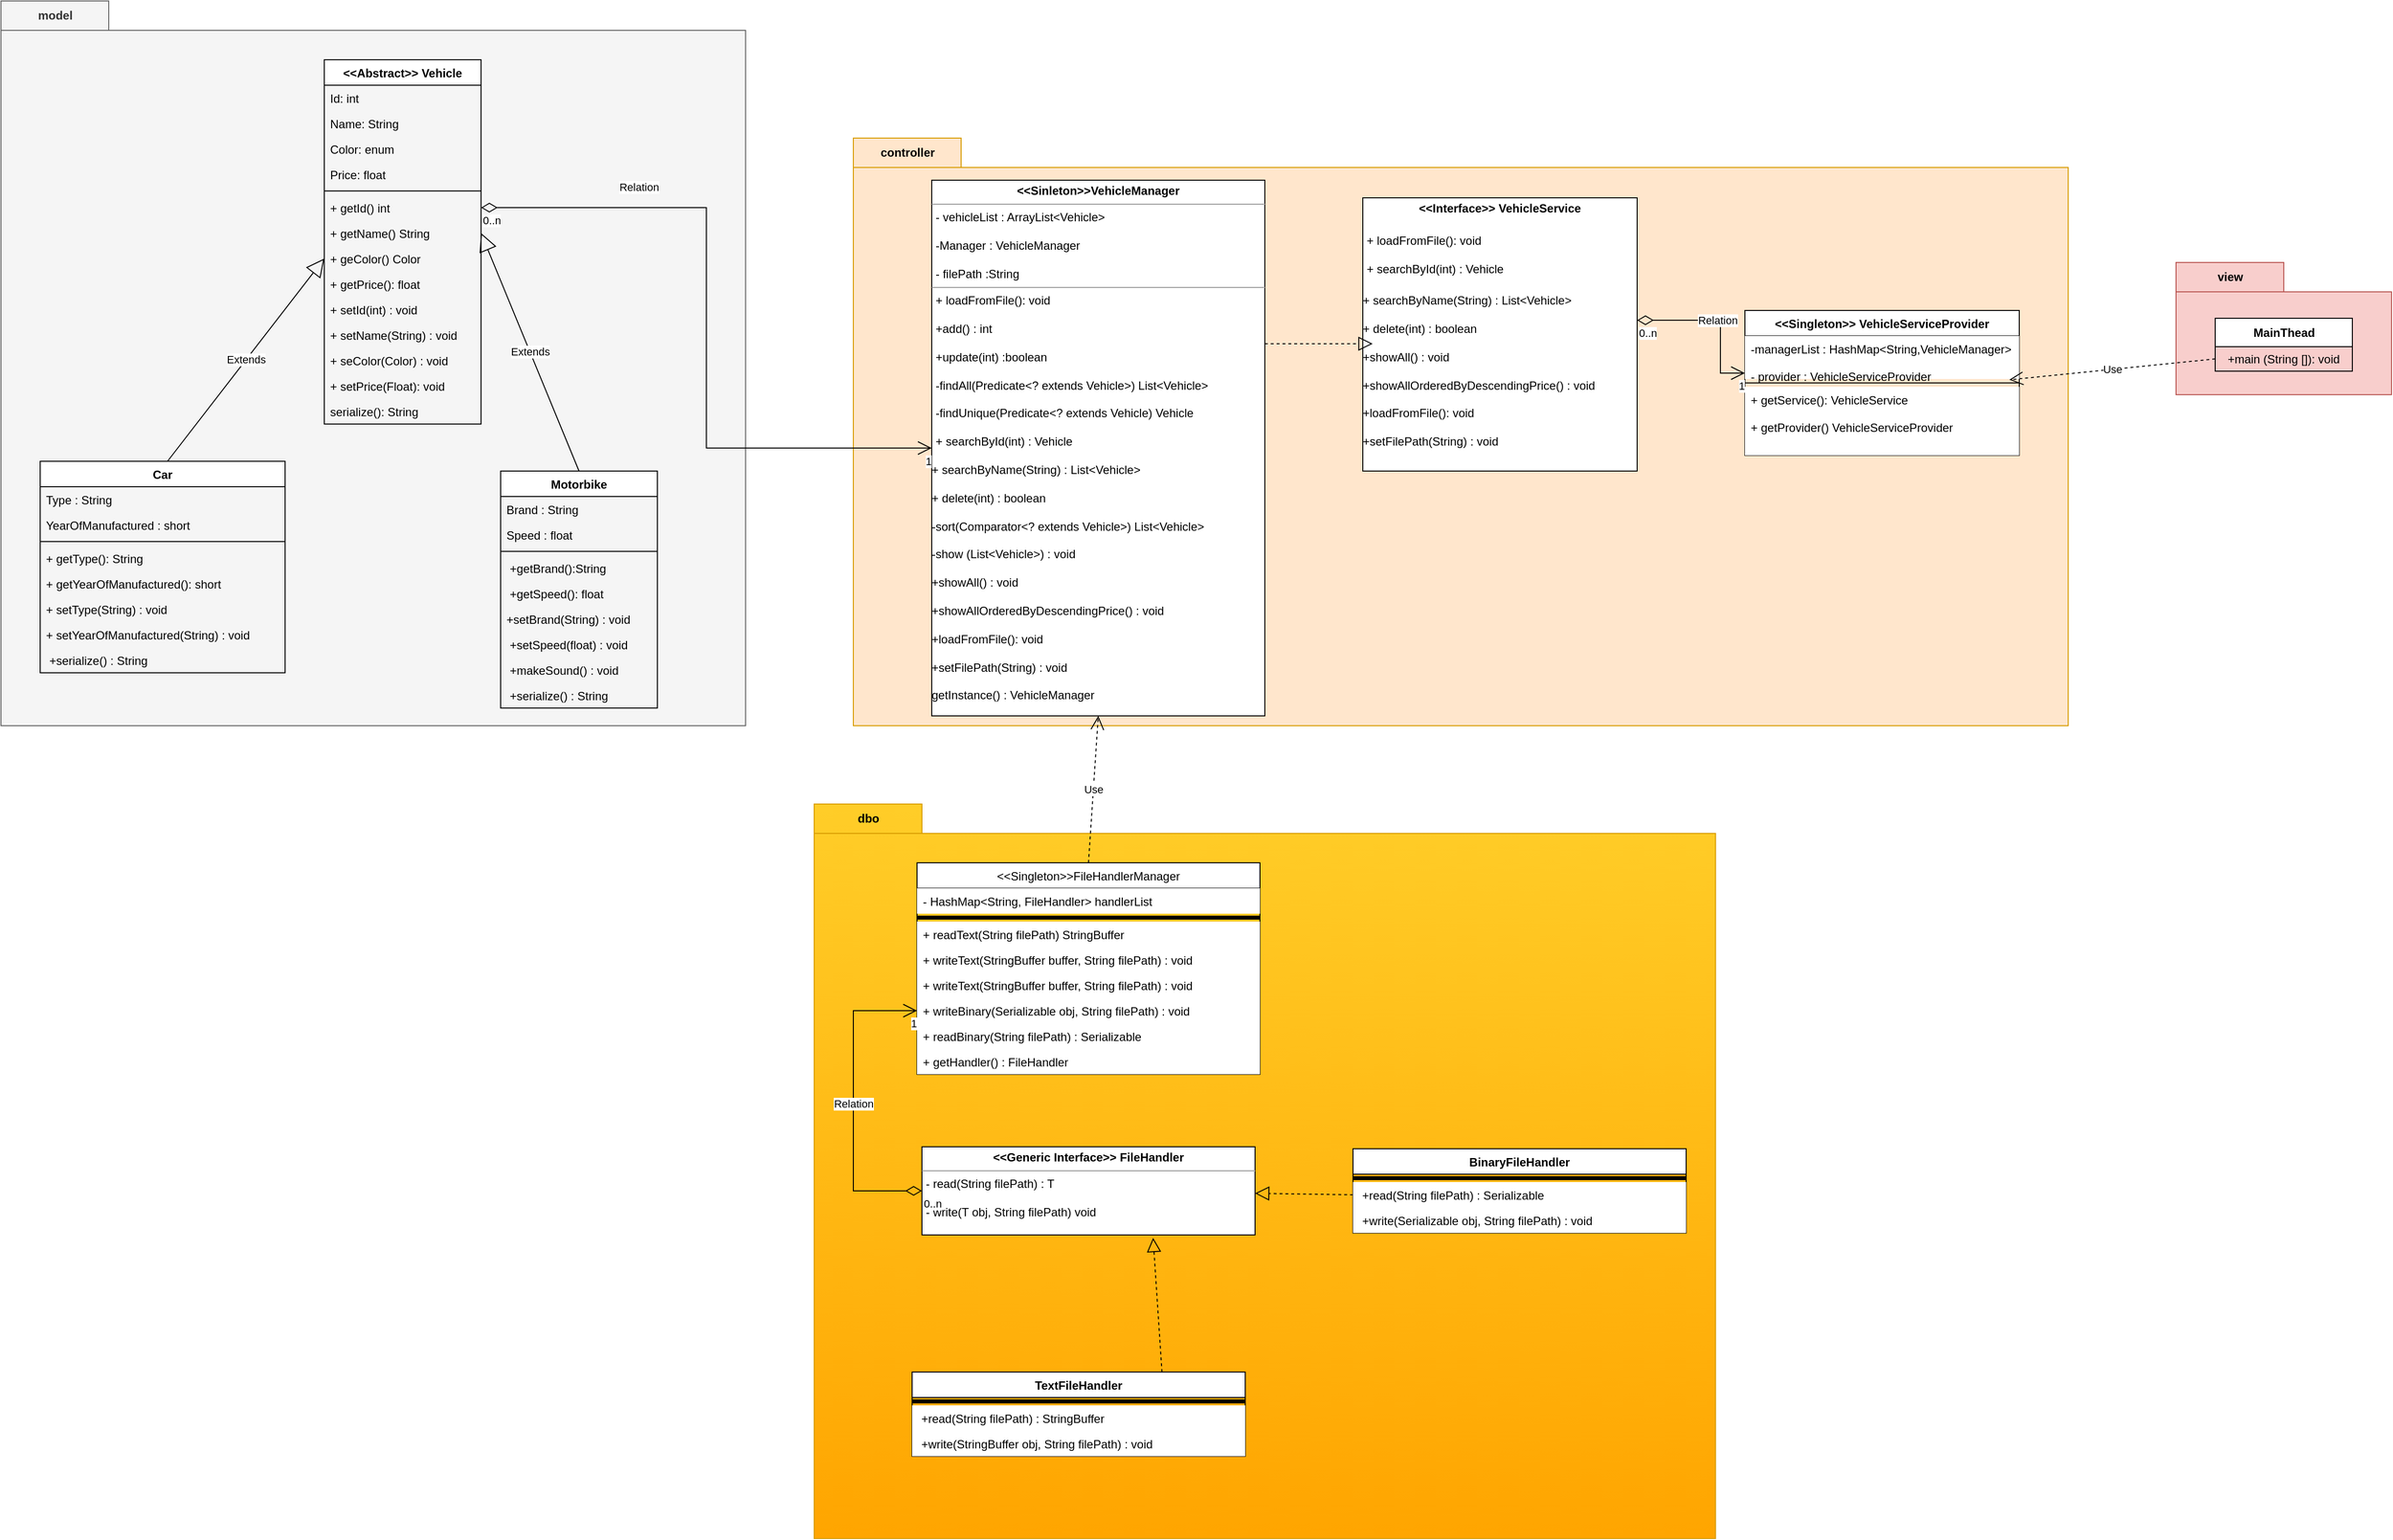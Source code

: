 <mxfile version="16.2.2" type="device"><diagram id="Dkbm5csKMJm74OvLB190" name="Page-1"><mxGraphModel dx="660" dy="401" grid="1" gridSize="10" guides="1" tooltips="1" connect="1" arrows="1" fold="1" page="1" pageScale="1" pageWidth="850" pageHeight="1100" math="0" shadow="0"><root><mxCell id="0"/><mxCell id="1" parent="0"/><mxCell id="HWUxgTBc_jTpke33H_XE-104" value="dbo" style="shape=folder;fontStyle=1;tabWidth=110;tabHeight=30;tabPosition=left;html=1;boundedLbl=1;labelInHeader=1;container=1;collapsible=0;recursiveResize=0;fillColor=#ffcd28;strokeColor=#d79b00;gradientColor=#ffa500;" vertex="1" parent="1"><mxGeometry x="860" y="1110" width="920" height="750" as="geometry"/></mxCell><mxCell id="HWUxgTBc_jTpke33H_XE-106" value="TextFileHandler" style="swimlane;fontStyle=1;align=center;verticalAlign=top;childLayout=stackLayout;horizontal=1;startSize=26;horizontalStack=0;resizeParent=1;resizeParentMax=0;resizeLast=0;collapsible=1;marginBottom=0;" vertex="1" parent="HWUxgTBc_jTpke33H_XE-104"><mxGeometry x="100" y="580" width="340" height="86" as="geometry"/></mxCell><mxCell id="HWUxgTBc_jTpke33H_XE-107" value="" style="line;strokeWidth=4;fillColor=none;align=left;verticalAlign=middle;spacingTop=-1;spacingLeft=3;spacingRight=3;rotatable=0;labelPosition=right;points=[];portConstraint=eastwest;" vertex="1" parent="HWUxgTBc_jTpke33H_XE-106"><mxGeometry y="26" width="340" height="8" as="geometry"/></mxCell><mxCell id="HWUxgTBc_jTpke33H_XE-108" value=" +read(String filePath) : StringBuffer" style="text;strokeColor=none;fillColor=default;align=left;verticalAlign=top;spacingLeft=4;spacingRight=4;overflow=hidden;rotatable=0;points=[[0,0.5],[1,0.5]];portConstraint=eastwest;" vertex="1" parent="HWUxgTBc_jTpke33H_XE-106"><mxGeometry y="34" width="340" height="26" as="geometry"/></mxCell><mxCell id="HWUxgTBc_jTpke33H_XE-109" value=" +write(StringBuffer obj, String filePath) : void" style="text;strokeColor=none;fillColor=default;align=left;verticalAlign=top;spacingLeft=4;spacingRight=4;overflow=hidden;rotatable=0;points=[[0,0.5],[1,0.5]];portConstraint=eastwest;" vertex="1" parent="HWUxgTBc_jTpke33H_XE-106"><mxGeometry y="60" width="340" height="26" as="geometry"/></mxCell><mxCell id="HWUxgTBc_jTpke33H_XE-92" value="&lt;p style=&quot;margin: 0px ; margin-top: 4px ; text-align: center&quot;&gt;&lt;b&gt;&amp;lt;&amp;lt;Generic Interface&amp;gt;&amp;gt; FileHandler&lt;/b&gt;&lt;/p&gt;&lt;hr size=&quot;1&quot;&gt;&lt;p style=&quot;margin: 0px ; margin-left: 4px&quot;&gt;- read(String filePath) : T&lt;/p&gt;&lt;p style=&quot;margin: 0px ; margin-left: 4px&quot;&gt;&amp;nbsp;&lt;/p&gt;&lt;p style=&quot;margin: 0px ; margin-left: 4px&quot;&gt;- write(T obj, String filePath) void&lt;/p&gt;&lt;p style=&quot;margin: 0px ; margin-left: 4px&quot;&gt;&lt;br&gt;&lt;/p&gt;&lt;p style=&quot;margin: 0px ; margin-left: 4px&quot;&gt;&lt;br&gt;&lt;/p&gt;" style="verticalAlign=top;align=left;overflow=fill;fontSize=12;fontFamily=Helvetica;html=1;" vertex="1" parent="HWUxgTBc_jTpke33H_XE-104"><mxGeometry x="110" y="350" width="340" height="90" as="geometry"/></mxCell><mxCell id="HWUxgTBc_jTpke33H_XE-113" value="" style="endArrow=block;dashed=1;endFill=0;endSize=12;html=1;rounded=0;entryX=0.694;entryY=1.033;entryDx=0;entryDy=0;entryPerimeter=0;exitX=0.75;exitY=0;exitDx=0;exitDy=0;" edge="1" parent="HWUxgTBc_jTpke33H_XE-104" source="HWUxgTBc_jTpke33H_XE-106" target="HWUxgTBc_jTpke33H_XE-92"><mxGeometry width="160" relative="1" as="geometry"><mxPoint x="335" y="440" as="sourcePoint"/><mxPoint x="335" y="320" as="targetPoint"/></mxGeometry></mxCell><mxCell id="HWUxgTBc_jTpke33H_XE-93" value="BinaryFileHandler" style="swimlane;fontStyle=1;align=center;verticalAlign=top;childLayout=stackLayout;horizontal=1;startSize=26;horizontalStack=0;resizeParent=1;resizeParentMax=0;resizeLast=0;collapsible=1;marginBottom=0;" vertex="1" parent="HWUxgTBc_jTpke33H_XE-104"><mxGeometry x="550" y="352" width="340" height="86" as="geometry"/></mxCell><mxCell id="HWUxgTBc_jTpke33H_XE-96" value="" style="line;strokeWidth=4;fillColor=none;align=left;verticalAlign=middle;spacingTop=-1;spacingLeft=3;spacingRight=3;rotatable=0;labelPosition=right;points=[];portConstraint=eastwest;" vertex="1" parent="HWUxgTBc_jTpke33H_XE-93"><mxGeometry y="26" width="340" height="8" as="geometry"/></mxCell><mxCell id="HWUxgTBc_jTpke33H_XE-102" value=" +read(String filePath) : Serializable" style="text;strokeColor=none;fillColor=default;align=left;verticalAlign=top;spacingLeft=4;spacingRight=4;overflow=hidden;rotatable=0;points=[[0,0.5],[1,0.5]];portConstraint=eastwest;" vertex="1" parent="HWUxgTBc_jTpke33H_XE-93"><mxGeometry y="34" width="340" height="26" as="geometry"/></mxCell><mxCell id="HWUxgTBc_jTpke33H_XE-97" value=" +write(Serializable obj, String filePath) : void" style="text;strokeColor=none;fillColor=default;align=left;verticalAlign=top;spacingLeft=4;spacingRight=4;overflow=hidden;rotatable=0;points=[[0,0.5],[1,0.5]];portConstraint=eastwest;" vertex="1" parent="HWUxgTBc_jTpke33H_XE-93"><mxGeometry y="60" width="340" height="26" as="geometry"/></mxCell><mxCell id="HWUxgTBc_jTpke33H_XE-110" value="" style="endArrow=block;dashed=1;endFill=0;endSize=12;html=1;rounded=0;exitX=0;exitY=0.5;exitDx=0;exitDy=0;" edge="1" parent="HWUxgTBc_jTpke33H_XE-104" source="HWUxgTBc_jTpke33H_XE-102" target="HWUxgTBc_jTpke33H_XE-92"><mxGeometry width="160" relative="1" as="geometry"><mxPoint x="370" y="230" as="sourcePoint"/><mxPoint x="530" y="230" as="targetPoint"/></mxGeometry></mxCell><mxCell id="HWUxgTBc_jTpke33H_XE-83" value="&lt;&lt;Singleton&gt;&gt;FileHandlerManager" style="swimlane;fontStyle=0;childLayout=stackLayout;horizontal=1;startSize=26;horizontalStack=0;resizeParent=1;resizeParentMax=0;resizeLast=0;collapsible=1;marginBottom=0;" vertex="1" parent="HWUxgTBc_jTpke33H_XE-104"><mxGeometry x="105" y="60" width="350" height="216" as="geometry"/></mxCell><mxCell id="HWUxgTBc_jTpke33H_XE-84" value="- HashMap&lt;String, FileHandler&gt; handlerList&#10;" style="text;align=left;verticalAlign=top;spacingLeft=4;spacingRight=4;overflow=hidden;rotatable=0;points=[[0,0.5],[1,0.5]];portConstraint=eastwest;fillColor=default;" vertex="1" parent="HWUxgTBc_jTpke33H_XE-83"><mxGeometry y="26" width="350" height="26" as="geometry"/></mxCell><mxCell id="HWUxgTBc_jTpke33H_XE-87" value="" style="line;strokeWidth=4;fillColor=#EA6B66;align=left;verticalAlign=middle;spacingTop=-1;spacingLeft=3;spacingRight=3;rotatable=0;labelPosition=right;points=[];portConstraint=eastwest;" vertex="1" parent="HWUxgTBc_jTpke33H_XE-83"><mxGeometry y="52" width="350" height="8" as="geometry"/></mxCell><mxCell id="HWUxgTBc_jTpke33H_XE-85" value="+ readText(String filePath) StringBuffer" style="text;strokeColor=none;fillColor=default;align=left;verticalAlign=top;spacingLeft=4;spacingRight=4;overflow=hidden;rotatable=0;points=[[0,0.5],[1,0.5]];portConstraint=eastwest;" vertex="1" parent="HWUxgTBc_jTpke33H_XE-83"><mxGeometry y="60" width="350" height="26" as="geometry"/></mxCell><mxCell id="HWUxgTBc_jTpke33H_XE-86" value="+ writeText(StringBuffer buffer, String filePath) : void " style="text;align=left;verticalAlign=top;spacingLeft=4;spacingRight=4;overflow=hidden;rotatable=0;points=[[0,0.5],[1,0.5]];portConstraint=eastwest;fillColor=default;" vertex="1" parent="HWUxgTBc_jTpke33H_XE-83"><mxGeometry y="86" width="350" height="26" as="geometry"/></mxCell><mxCell id="HWUxgTBc_jTpke33H_XE-88" value="+ writeText(StringBuffer buffer, String filePath) : void " style="text;strokeColor=none;fillColor=default;align=left;verticalAlign=top;spacingLeft=4;spacingRight=4;overflow=hidden;rotatable=0;points=[[0,0.5],[1,0.5]];portConstraint=eastwest;" vertex="1" parent="HWUxgTBc_jTpke33H_XE-83"><mxGeometry y="112" width="350" height="26" as="geometry"/></mxCell><mxCell id="HWUxgTBc_jTpke33H_XE-89" value="+ writeBinary(Serializable obj, String filePath) : void " style="text;strokeColor=none;fillColor=default;align=left;verticalAlign=top;spacingLeft=4;spacingRight=4;overflow=hidden;rotatable=0;points=[[0,0.5],[1,0.5]];portConstraint=eastwest;" vertex="1" parent="HWUxgTBc_jTpke33H_XE-83"><mxGeometry y="138" width="350" height="26" as="geometry"/></mxCell><mxCell id="HWUxgTBc_jTpke33H_XE-90" value="+ readBinary(String filePath) : Serializable " style="text;strokeColor=none;fillColor=default;align=left;verticalAlign=top;spacingLeft=4;spacingRight=4;overflow=hidden;rotatable=0;points=[[0,0.5],[1,0.5]];portConstraint=eastwest;" vertex="1" parent="HWUxgTBc_jTpke33H_XE-83"><mxGeometry y="164" width="350" height="26" as="geometry"/></mxCell><mxCell id="HWUxgTBc_jTpke33H_XE-117" value="+ getHandler() : FileHandler " style="text;strokeColor=none;fillColor=default;align=left;verticalAlign=top;spacingLeft=4;spacingRight=4;overflow=hidden;rotatable=0;points=[[0,0.5],[1,0.5]];portConstraint=eastwest;" vertex="1" parent="HWUxgTBc_jTpke33H_XE-83"><mxGeometry y="190" width="350" height="26" as="geometry"/></mxCell><mxCell id="HWUxgTBc_jTpke33H_XE-122" value="Relation" style="endArrow=open;html=1;endSize=12;startArrow=diamondThin;startSize=14;startFill=0;edgeStyle=orthogonalEdgeStyle;rounded=0;exitX=0;exitY=0.5;exitDx=0;exitDy=0;entryX=0;entryY=0.5;entryDx=0;entryDy=0;" edge="1" parent="HWUxgTBc_jTpke33H_XE-104" source="HWUxgTBc_jTpke33H_XE-92" target="HWUxgTBc_jTpke33H_XE-89"><mxGeometry relative="1" as="geometry"><mxPoint x="200" y="280" as="sourcePoint"/><mxPoint x="360" y="280" as="targetPoint"/><Array as="points"><mxPoint x="40" y="395"/><mxPoint x="40" y="211"/></Array></mxGeometry></mxCell><mxCell id="HWUxgTBc_jTpke33H_XE-123" value="0..n" style="edgeLabel;resizable=0;html=1;align=left;verticalAlign=top;strokeWidth=4;fillColor=#EA6B66;" connectable="0" vertex="1" parent="HWUxgTBc_jTpke33H_XE-122"><mxGeometry x="-1" relative="1" as="geometry"/></mxCell><mxCell id="HWUxgTBc_jTpke33H_XE-124" value="1" style="edgeLabel;resizable=0;html=1;align=right;verticalAlign=top;strokeWidth=4;fillColor=#EA6B66;" connectable="0" vertex="1" parent="HWUxgTBc_jTpke33H_XE-122"><mxGeometry x="1" relative="1" as="geometry"/></mxCell><mxCell id="HWUxgTBc_jTpke33H_XE-61" value="controller" style="shape=folder;fontStyle=1;tabWidth=110;tabHeight=30;tabPosition=left;html=1;boundedLbl=1;labelInHeader=1;container=1;collapsible=0;recursiveResize=0;fillColor=#ffe6cc;strokeColor=#d79b00;" vertex="1" parent="1"><mxGeometry x="900" y="430" width="1240" height="600" as="geometry"/></mxCell><mxCell id="HWUxgTBc_jTpke33H_XE-41" value="model" style="shape=folder;fontStyle=1;tabWidth=110;tabHeight=30;tabPosition=left;html=1;boundedLbl=1;labelInHeader=1;container=1;collapsible=0;recursiveResize=0;fillColor=#f5f5f5;fontColor=#333333;strokeColor=#666666;" vertex="1" parent="1"><mxGeometry x="30" y="290" width="760" height="740" as="geometry"/></mxCell><mxCell id="HWUxgTBc_jTpke33H_XE-6" value="&lt;&lt;Abstract&gt;&gt; Vehicle" style="swimlane;fontStyle=1;align=center;verticalAlign=top;childLayout=stackLayout;horizontal=1;startSize=26;horizontalStack=0;resizeParent=1;resizeParentMax=0;resizeLast=0;collapsible=1;marginBottom=0;" vertex="1" parent="1"><mxGeometry x="360" y="350" width="160" height="372" as="geometry"/></mxCell><mxCell id="HWUxgTBc_jTpke33H_XE-10" value="Id: int" style="text;strokeColor=none;fillColor=none;align=left;verticalAlign=top;spacingLeft=4;spacingRight=4;overflow=hidden;rotatable=0;points=[[0,0.5],[1,0.5]];portConstraint=eastwest;" vertex="1" parent="HWUxgTBc_jTpke33H_XE-6"><mxGeometry y="26" width="160" height="26" as="geometry"/></mxCell><mxCell id="HWUxgTBc_jTpke33H_XE-11" value="Name: String" style="text;strokeColor=none;fillColor=none;align=left;verticalAlign=top;spacingLeft=4;spacingRight=4;overflow=hidden;rotatable=0;points=[[0,0.5],[1,0.5]];portConstraint=eastwest;" vertex="1" parent="HWUxgTBc_jTpke33H_XE-6"><mxGeometry y="52" width="160" height="26" as="geometry"/></mxCell><mxCell id="HWUxgTBc_jTpke33H_XE-12" value="Color: enum&#10;" style="text;strokeColor=none;fillColor=none;align=left;verticalAlign=top;spacingLeft=4;spacingRight=4;overflow=hidden;rotatable=0;points=[[0,0.5],[1,0.5]];portConstraint=eastwest;" vertex="1" parent="HWUxgTBc_jTpke33H_XE-6"><mxGeometry y="78" width="160" height="26" as="geometry"/></mxCell><mxCell id="HWUxgTBc_jTpke33H_XE-13" value="Price: float&#10;" style="text;strokeColor=none;fillColor=none;align=left;verticalAlign=top;spacingLeft=4;spacingRight=4;overflow=hidden;rotatable=0;points=[[0,0.5],[1,0.5]];portConstraint=eastwest;" vertex="1" parent="HWUxgTBc_jTpke33H_XE-6"><mxGeometry y="104" width="160" height="26" as="geometry"/></mxCell><mxCell id="HWUxgTBc_jTpke33H_XE-8" value="" style="line;strokeWidth=1;fillColor=none;align=left;verticalAlign=middle;spacingTop=-1;spacingLeft=3;spacingRight=3;rotatable=0;labelPosition=right;points=[];portConstraint=eastwest;" vertex="1" parent="HWUxgTBc_jTpke33H_XE-6"><mxGeometry y="130" width="160" height="8" as="geometry"/></mxCell><mxCell id="HWUxgTBc_jTpke33H_XE-9" value="+ getId() int" style="text;strokeColor=none;fillColor=none;align=left;verticalAlign=top;spacingLeft=4;spacingRight=4;overflow=hidden;rotatable=0;points=[[0,0.5],[1,0.5]];portConstraint=eastwest;" vertex="1" parent="HWUxgTBc_jTpke33H_XE-6"><mxGeometry y="138" width="160" height="26" as="geometry"/></mxCell><mxCell id="HWUxgTBc_jTpke33H_XE-14" value="+ getName() String" style="text;strokeColor=none;fillColor=none;align=left;verticalAlign=top;spacingLeft=4;spacingRight=4;overflow=hidden;rotatable=0;points=[[0,0.5],[1,0.5]];portConstraint=eastwest;" vertex="1" parent="HWUxgTBc_jTpke33H_XE-6"><mxGeometry y="164" width="160" height="26" as="geometry"/></mxCell><mxCell id="HWUxgTBc_jTpke33H_XE-15" value="+ geColor() Color" style="text;strokeColor=none;fillColor=none;align=left;verticalAlign=top;spacingLeft=4;spacingRight=4;overflow=hidden;rotatable=0;points=[[0,0.5],[1,0.5]];portConstraint=eastwest;" vertex="1" parent="HWUxgTBc_jTpke33H_XE-6"><mxGeometry y="190" width="160" height="26" as="geometry"/></mxCell><mxCell id="HWUxgTBc_jTpke33H_XE-16" value="+ getPrice(): float" style="text;strokeColor=none;fillColor=none;align=left;verticalAlign=top;spacingLeft=4;spacingRight=4;overflow=hidden;rotatable=0;points=[[0,0.5],[1,0.5]];portConstraint=eastwest;" vertex="1" parent="HWUxgTBc_jTpke33H_XE-6"><mxGeometry y="216" width="160" height="26" as="geometry"/></mxCell><mxCell id="HWUxgTBc_jTpke33H_XE-17" value="+ setId(int) : void" style="text;strokeColor=none;fillColor=none;align=left;verticalAlign=top;spacingLeft=4;spacingRight=4;overflow=hidden;rotatable=0;points=[[0,0.5],[1,0.5]];portConstraint=eastwest;" vertex="1" parent="HWUxgTBc_jTpke33H_XE-6"><mxGeometry y="242" width="160" height="26" as="geometry"/></mxCell><mxCell id="HWUxgTBc_jTpke33H_XE-18" value="+ setName(String) : void" style="text;strokeColor=none;fillColor=none;align=left;verticalAlign=top;spacingLeft=4;spacingRight=4;overflow=hidden;rotatable=0;points=[[0,0.5],[1,0.5]];portConstraint=eastwest;" vertex="1" parent="HWUxgTBc_jTpke33H_XE-6"><mxGeometry y="268" width="160" height="26" as="geometry"/></mxCell><mxCell id="HWUxgTBc_jTpke33H_XE-19" value="+ seColor(Color) : void" style="text;strokeColor=none;fillColor=none;align=left;verticalAlign=top;spacingLeft=4;spacingRight=4;overflow=hidden;rotatable=0;points=[[0,0.5],[1,0.5]];portConstraint=eastwest;" vertex="1" parent="HWUxgTBc_jTpke33H_XE-6"><mxGeometry y="294" width="160" height="26" as="geometry"/></mxCell><mxCell id="HWUxgTBc_jTpke33H_XE-20" value="+ setPrice(Float): void&#10;" style="text;strokeColor=none;fillColor=none;align=left;verticalAlign=top;spacingLeft=4;spacingRight=4;overflow=hidden;rotatable=0;points=[[0,0.5],[1,0.5]];portConstraint=eastwest;" vertex="1" parent="HWUxgTBc_jTpke33H_XE-6"><mxGeometry y="320" width="160" height="26" as="geometry"/></mxCell><mxCell id="HWUxgTBc_jTpke33H_XE-32" value="serialize(): String&#10;" style="text;strokeColor=none;fillColor=none;align=left;verticalAlign=top;spacingLeft=4;spacingRight=4;overflow=hidden;rotatable=0;points=[[0,0.5],[1,0.5]];portConstraint=eastwest;" vertex="1" parent="HWUxgTBc_jTpke33H_XE-6"><mxGeometry y="346" width="160" height="26" as="geometry"/></mxCell><mxCell id="HWUxgTBc_jTpke33H_XE-24" value="Car" style="swimlane;fontStyle=1;align=center;verticalAlign=top;childLayout=stackLayout;horizontal=1;startSize=26;horizontalStack=0;resizeParent=1;resizeParentMax=0;resizeLast=0;collapsible=1;marginBottom=0;" vertex="1" parent="1"><mxGeometry x="70" y="760" width="250" height="216" as="geometry"/></mxCell><mxCell id="HWUxgTBc_jTpke33H_XE-25" value="Type : String&#10;" style="text;strokeColor=none;fillColor=none;align=left;verticalAlign=top;spacingLeft=4;spacingRight=4;overflow=hidden;rotatable=0;points=[[0,0.5],[1,0.5]];portConstraint=eastwest;" vertex="1" parent="HWUxgTBc_jTpke33H_XE-24"><mxGeometry y="26" width="250" height="26" as="geometry"/></mxCell><mxCell id="HWUxgTBc_jTpke33H_XE-28" value="YearOfManufactured : short&#10;" style="text;strokeColor=none;fillColor=none;align=left;verticalAlign=top;spacingLeft=4;spacingRight=4;overflow=hidden;rotatable=0;points=[[0,0.5],[1,0.5]];portConstraint=eastwest;" vertex="1" parent="HWUxgTBc_jTpke33H_XE-24"><mxGeometry y="52" width="250" height="26" as="geometry"/></mxCell><mxCell id="HWUxgTBc_jTpke33H_XE-26" value="" style="line;strokeWidth=1;fillColor=none;align=left;verticalAlign=middle;spacingTop=-1;spacingLeft=3;spacingRight=3;rotatable=0;labelPosition=right;points=[];portConstraint=eastwest;" vertex="1" parent="HWUxgTBc_jTpke33H_XE-24"><mxGeometry y="78" width="250" height="8" as="geometry"/></mxCell><mxCell id="HWUxgTBc_jTpke33H_XE-27" value="+ getType(): String&#10;" style="text;strokeColor=none;fillColor=none;align=left;verticalAlign=top;spacingLeft=4;spacingRight=4;overflow=hidden;rotatable=0;points=[[0,0.5],[1,0.5]];portConstraint=eastwest;" vertex="1" parent="HWUxgTBc_jTpke33H_XE-24"><mxGeometry y="86" width="250" height="26" as="geometry"/></mxCell><mxCell id="HWUxgTBc_jTpke33H_XE-29" value="+ getYearOfManufactured(): short&#10;" style="text;strokeColor=none;fillColor=none;align=left;verticalAlign=top;spacingLeft=4;spacingRight=4;overflow=hidden;rotatable=0;points=[[0,0.5],[1,0.5]];portConstraint=eastwest;" vertex="1" parent="HWUxgTBc_jTpke33H_XE-24"><mxGeometry y="112" width="250" height="26" as="geometry"/></mxCell><mxCell id="HWUxgTBc_jTpke33H_XE-30" value="+ setType(String) : void&#10;" style="text;strokeColor=none;fillColor=none;align=left;verticalAlign=top;spacingLeft=4;spacingRight=4;overflow=hidden;rotatable=0;points=[[0,0.5],[1,0.5]];portConstraint=eastwest;" vertex="1" parent="HWUxgTBc_jTpke33H_XE-24"><mxGeometry y="138" width="250" height="26" as="geometry"/></mxCell><mxCell id="HWUxgTBc_jTpke33H_XE-31" value="+ setYearOfManufactured(String) : void&#10;" style="text;strokeColor=none;fillColor=none;align=left;verticalAlign=top;spacingLeft=4;spacingRight=4;overflow=hidden;rotatable=0;points=[[0,0.5],[1,0.5]];portConstraint=eastwest;" vertex="1" parent="HWUxgTBc_jTpke33H_XE-24"><mxGeometry y="164" width="250" height="26" as="geometry"/></mxCell><mxCell id="HWUxgTBc_jTpke33H_XE-33" value=" +serialize() : String&#10;" style="text;strokeColor=none;fillColor=none;align=left;verticalAlign=top;spacingLeft=4;spacingRight=4;overflow=hidden;rotatable=0;points=[[0,0.5],[1,0.5]];portConstraint=eastwest;" vertex="1" parent="HWUxgTBc_jTpke33H_XE-24"><mxGeometry y="190" width="250" height="26" as="geometry"/></mxCell><mxCell id="HWUxgTBc_jTpke33H_XE-34" value="Motorbike" style="swimlane;fontStyle=1;align=center;verticalAlign=top;childLayout=stackLayout;horizontal=1;startSize=26;horizontalStack=0;resizeParent=1;resizeParentMax=0;resizeLast=0;collapsible=1;marginBottom=0;" vertex="1" parent="1"><mxGeometry x="540" y="770" width="160" height="242" as="geometry"/></mxCell><mxCell id="HWUxgTBc_jTpke33H_XE-35" value="Brand : String&#10;" style="text;strokeColor=none;fillColor=none;align=left;verticalAlign=top;spacingLeft=4;spacingRight=4;overflow=hidden;rotatable=0;points=[[0,0.5],[1,0.5]];portConstraint=eastwest;" vertex="1" parent="HWUxgTBc_jTpke33H_XE-34"><mxGeometry y="26" width="160" height="26" as="geometry"/></mxCell><mxCell id="HWUxgTBc_jTpke33H_XE-38" value="Speed : float&#10;" style="text;strokeColor=none;fillColor=none;align=left;verticalAlign=top;spacingLeft=4;spacingRight=4;overflow=hidden;rotatable=0;points=[[0,0.5],[1,0.5]];portConstraint=eastwest;" vertex="1" parent="HWUxgTBc_jTpke33H_XE-34"><mxGeometry y="52" width="160" height="26" as="geometry"/></mxCell><mxCell id="HWUxgTBc_jTpke33H_XE-36" value="" style="line;strokeWidth=1;fillColor=none;align=left;verticalAlign=middle;spacingTop=-1;spacingLeft=3;spacingRight=3;rotatable=0;labelPosition=right;points=[];portConstraint=eastwest;" vertex="1" parent="HWUxgTBc_jTpke33H_XE-34"><mxGeometry y="78" width="160" height="8" as="geometry"/></mxCell><mxCell id="HWUxgTBc_jTpke33H_XE-48" value=" +getBrand():String" style="text;strokeColor=none;fillColor=none;align=left;verticalAlign=top;spacingLeft=4;spacingRight=4;overflow=hidden;rotatable=0;points=[[0,0.5],[1,0.5]];portConstraint=eastwest;" vertex="1" parent="HWUxgTBc_jTpke33H_XE-34"><mxGeometry y="86" width="160" height="26" as="geometry"/></mxCell><mxCell id="HWUxgTBc_jTpke33H_XE-37" value=" +getSpeed(): float" style="text;strokeColor=none;fillColor=none;align=left;verticalAlign=top;spacingLeft=4;spacingRight=4;overflow=hidden;rotatable=0;points=[[0,0.5],[1,0.5]];portConstraint=eastwest;" vertex="1" parent="HWUxgTBc_jTpke33H_XE-34"><mxGeometry y="112" width="160" height="26" as="geometry"/></mxCell><mxCell id="HWUxgTBc_jTpke33H_XE-120" value="+setBrand(String) : void&#10;" style="text;strokeColor=none;fillColor=none;align=left;verticalAlign=top;spacingLeft=4;spacingRight=4;overflow=hidden;rotatable=0;points=[[0,0.5],[1,0.5]];portConstraint=eastwest;" vertex="1" parent="HWUxgTBc_jTpke33H_XE-34"><mxGeometry y="138" width="160" height="26" as="geometry"/></mxCell><mxCell id="HWUxgTBc_jTpke33H_XE-39" value=" +setSpeed(float) : void" style="text;strokeColor=none;fillColor=none;align=left;verticalAlign=top;spacingLeft=4;spacingRight=4;overflow=hidden;rotatable=0;points=[[0,0.5],[1,0.5]];portConstraint=eastwest;" vertex="1" parent="HWUxgTBc_jTpke33H_XE-34"><mxGeometry y="164" width="160" height="26" as="geometry"/></mxCell><mxCell id="HWUxgTBc_jTpke33H_XE-47" value=" +makeSound() : void" style="text;strokeColor=none;fillColor=none;align=left;verticalAlign=top;spacingLeft=4;spacingRight=4;overflow=hidden;rotatable=0;points=[[0,0.5],[1,0.5]];portConstraint=eastwest;" vertex="1" parent="HWUxgTBc_jTpke33H_XE-34"><mxGeometry y="190" width="160" height="26" as="geometry"/></mxCell><mxCell id="HWUxgTBc_jTpke33H_XE-40" value=" +serialize() : String&#10;" style="text;strokeColor=none;fillColor=none;align=left;verticalAlign=top;spacingLeft=4;spacingRight=4;overflow=hidden;rotatable=0;points=[[0,0.5],[1,0.5]];portConstraint=eastwest;" vertex="1" parent="HWUxgTBc_jTpke33H_XE-34"><mxGeometry y="216" width="160" height="26" as="geometry"/></mxCell><mxCell id="HWUxgTBc_jTpke33H_XE-50" value="&lt;p style=&quot;margin: 0px ; margin-top: 4px ; text-align: center&quot;&gt;&lt;b&gt;&amp;lt;&amp;lt;Sinleton&amp;gt;&amp;gt;VehicleManager&lt;/b&gt;&lt;/p&gt;&lt;hr size=&quot;1&quot;&gt;&lt;p style=&quot;margin: 0px ; margin-left: 4px&quot;&gt;- vehicleList : ArrayList&amp;lt;Vehicle&amp;gt;&lt;/p&gt;&lt;p style=&quot;margin: 0px ; margin-left: 4px&quot;&gt;&lt;br&gt;&lt;/p&gt;&lt;p style=&quot;margin: 0px ; margin-left: 4px&quot;&gt;-Manager : VehicleManager&lt;/p&gt;&lt;p style=&quot;margin: 0px ; margin-left: 4px&quot;&gt;&amp;nbsp;&lt;/p&gt;&lt;p style=&quot;margin: 0px ; margin-left: 4px&quot;&gt;- filePath :String&amp;nbsp;&lt;/p&gt;&lt;hr size=&quot;1&quot;&gt;&lt;p style=&quot;margin: 0px ; margin-left: 4px&quot;&gt;+ loadFromFile(): void&lt;/p&gt;&lt;p style=&quot;margin: 0px ; margin-left: 4px&quot;&gt;&lt;br&gt;&lt;/p&gt;&lt;p style=&quot;margin: 0px ; margin-left: 4px&quot;&gt;+add() : int&lt;/p&gt;&lt;p style=&quot;margin: 0px ; margin-left: 4px&quot;&gt;&lt;br&gt;&lt;/p&gt;&lt;p style=&quot;margin: 0px ; margin-left: 4px&quot;&gt;+update(int) :boolean&lt;/p&gt;&lt;p style=&quot;margin: 0px ; margin-left: 4px&quot;&gt;&lt;br&gt;&lt;/p&gt;&lt;p style=&quot;margin: 0px ; margin-left: 4px&quot;&gt;-findAll(Predicate&amp;lt;? extends Vehicle&amp;gt;) List&amp;lt;Vehicle&amp;gt;&lt;/p&gt;&lt;p style=&quot;margin: 0px ; margin-left: 4px&quot;&gt;&lt;br&gt;&lt;/p&gt;&lt;p style=&quot;margin: 0px ; margin-left: 4px&quot;&gt;-findUnique(Predicate&amp;lt;? extends Vehicle) Vehicle&lt;/p&gt;&lt;p style=&quot;margin: 0px ; margin-left: 4px&quot;&gt;&lt;br&gt;&lt;/p&gt;&lt;p style=&quot;margin: 0px ; margin-left: 4px&quot;&gt;+ searchById(int) : Vehicle&lt;/p&gt;&lt;p style=&quot;margin: 0px ; margin-left: 4px&quot;&gt;&lt;br&gt;&lt;/p&gt;+ searchByName(String) : List&amp;lt;Vehicle&amp;gt;&lt;br&gt;&lt;br&gt;+ delete(int) : boolean&lt;br&gt;&lt;br&gt;-sort(Comparator&amp;lt;? extends Vehicle&amp;gt;) List&amp;lt;Vehicle&amp;gt;&lt;br&gt;&lt;br&gt;-show (List&amp;lt;Vehicle&amp;gt;) : void&lt;br&gt;&lt;br&gt;+showAll() : void&lt;br&gt;&lt;br&gt;+showAllOrderedByDescendingPrice() : void&lt;br&gt;&lt;br&gt;+loadFromFile(): void&lt;br&gt;&lt;br&gt;+setFilePath(String) : void&lt;br&gt;&lt;br&gt;getInstance() : VehicleManager" style="verticalAlign=top;align=left;overflow=fill;fontSize=12;fontFamily=Helvetica;html=1;" vertex="1" parent="1"><mxGeometry x="980" y="473" width="340" height="547" as="geometry"/></mxCell><mxCell id="HWUxgTBc_jTpke33H_XE-56" value="&lt;p style=&quot;margin: 4px 0px 0px&quot;&gt;&lt;b&gt;&amp;lt;&amp;lt;Interface&amp;gt;&amp;gt; VehicleService&lt;/b&gt;&lt;/p&gt;&lt;p style=&quot;margin: 4px 0px 0px&quot;&gt;&lt;br&gt;&lt;/p&gt;&lt;p style=&quot;text-align: left ; margin: 0px 0px 0px 4px&quot;&gt;+ loadFromFile(): void&lt;/p&gt;&lt;p style=&quot;text-align: left ; margin: 0px 0px 0px 4px&quot;&gt;&lt;br&gt;&lt;/p&gt;&lt;p style=&quot;text-align: left ; margin: 0px 0px 0px 4px&quot;&gt;+ searchById(int) : Vehicle&lt;/p&gt;&lt;p style=&quot;text-align: left ; margin: 0px 0px 0px 4px&quot;&gt;&lt;br&gt;&lt;/p&gt;&lt;p style=&quot;margin: 4px 0px 0px&quot;&gt;&lt;/p&gt;&lt;div style=&quot;text-align: left&quot;&gt;&lt;span&gt;+ searchByName(String) : List&amp;lt;Vehicle&amp;gt;&lt;/span&gt;&lt;/div&gt;&lt;div style=&quot;text-align: left&quot;&gt;&lt;br&gt;&lt;/div&gt;&lt;span&gt;&lt;div style=&quot;text-align: left&quot;&gt;&lt;span&gt;+ delete(int) : boolean&lt;/span&gt;&lt;/div&gt;&lt;/span&gt;&lt;div style=&quot;text-align: left&quot;&gt;&lt;br&gt;&lt;/div&gt;&lt;span&gt;&lt;div style=&quot;text-align: left&quot;&gt;&lt;span&gt;+showAll() : void&lt;/span&gt;&lt;/div&gt;&lt;/span&gt;&lt;div style=&quot;text-align: left&quot;&gt;&lt;br&gt;&lt;/div&gt;&lt;span&gt;&lt;div style=&quot;text-align: left&quot;&gt;&lt;span&gt;+showAllOrderedByDescendingPrice() : void&lt;/span&gt;&lt;/div&gt;&lt;/span&gt;&lt;div style=&quot;text-align: left&quot;&gt;&lt;br&gt;&lt;/div&gt;&lt;span&gt;&lt;div style=&quot;text-align: left&quot;&gt;&lt;span&gt;+loadFromFile(): void&lt;/span&gt;&lt;/div&gt;&lt;div style=&quot;text-align: left&quot;&gt;&lt;span&gt;&lt;br&gt;&lt;/span&gt;&lt;/div&gt;&lt;div style=&quot;text-align: left&quot;&gt;&lt;span&gt;+setFilePath(String) : void&lt;/span&gt;&lt;/div&gt;&lt;/span&gt;&lt;p&gt;&lt;/p&gt;" style="verticalAlign=top;align=center;overflow=fill;fontSize=12;fontFamily=Helvetica;html=1;" vertex="1" parent="1"><mxGeometry x="1420" y="491" width="280" height="279" as="geometry"/></mxCell><mxCell id="HWUxgTBc_jTpke33H_XE-57" value="&lt;&lt;Singleton&gt;&gt; VehicleServiceProvider" style="swimlane;fontStyle=1;align=center;verticalAlign=top;childLayout=stackLayout;horizontal=1;startSize=26;horizontalStack=0;resizeParent=1;resizeParentMax=0;resizeLast=0;collapsible=1;marginBottom=0;" vertex="1" parent="1"><mxGeometry x="1810" y="606" width="280" height="148" as="geometry"/></mxCell><mxCell id="HWUxgTBc_jTpke33H_XE-58" value="-managerList : HashMap&lt;String,VehicleManager&gt;&#10;&#10;- provider : VehicleServiceProvider &#10;" style="text;strokeColor=none;fillColor=default;align=left;verticalAlign=top;spacingLeft=4;spacingRight=4;overflow=hidden;rotatable=0;points=[[0,0.5],[1,0.5]];portConstraint=eastwest;" vertex="1" parent="HWUxgTBc_jTpke33H_XE-57"><mxGeometry y="26" width="280" height="44" as="geometry"/></mxCell><mxCell id="HWUxgTBc_jTpke33H_XE-59" value="" style="line;strokeWidth=1;fillColor=none;align=left;verticalAlign=middle;spacingTop=-1;spacingLeft=3;spacingRight=3;rotatable=0;labelPosition=right;points=[];portConstraint=eastwest;" vertex="1" parent="HWUxgTBc_jTpke33H_XE-57"><mxGeometry y="70" width="280" height="8" as="geometry"/></mxCell><mxCell id="HWUxgTBc_jTpke33H_XE-60" value="+ getService(): VehicleService&#10;&#10;+ getProvider() VehicleServiceProvider" style="text;strokeColor=none;fillColor=default;align=left;verticalAlign=top;spacingLeft=4;spacingRight=4;overflow=hidden;rotatable=0;points=[[0,0.5],[1,0.5]];portConstraint=eastwest;" vertex="1" parent="HWUxgTBc_jTpke33H_XE-57"><mxGeometry y="78" width="280" height="70" as="geometry"/></mxCell><mxCell id="HWUxgTBc_jTpke33H_XE-65" value="Extends" style="endArrow=block;endSize=16;endFill=0;html=1;rounded=0;exitX=0.5;exitY=0;exitDx=0;exitDy=0;entryX=1;entryY=0.5;entryDx=0;entryDy=0;" edge="1" parent="1" source="HWUxgTBc_jTpke33H_XE-34" target="HWUxgTBc_jTpke33H_XE-14"><mxGeometry width="160" relative="1" as="geometry"><mxPoint x="780" y="740" as="sourcePoint"/><mxPoint x="940" y="740" as="targetPoint"/></mxGeometry></mxCell><mxCell id="HWUxgTBc_jTpke33H_XE-66" value="Relation" style="endArrow=open;html=1;endSize=12;startArrow=diamondThin;startSize=14;startFill=0;edgeStyle=orthogonalEdgeStyle;rounded=0;exitX=1;exitY=0.5;exitDx=0;exitDy=0;" edge="1" parent="1" source="HWUxgTBc_jTpke33H_XE-9" target="HWUxgTBc_jTpke33H_XE-50"><mxGeometry x="-0.545" y="21" relative="1" as="geometry"><mxPoint x="640" y="491" as="sourcePoint"/><mxPoint x="800" y="491" as="targetPoint"/><Array as="points"/><mxPoint as="offset"/></mxGeometry></mxCell><mxCell id="HWUxgTBc_jTpke33H_XE-67" value="0..n" style="edgeLabel;resizable=0;html=1;align=left;verticalAlign=top;" connectable="0" vertex="1" parent="HWUxgTBc_jTpke33H_XE-66"><mxGeometry x="-1" relative="1" as="geometry"/></mxCell><mxCell id="HWUxgTBc_jTpke33H_XE-68" value="1" style="edgeLabel;resizable=0;html=1;align=right;verticalAlign=top;" connectable="0" vertex="1" parent="HWUxgTBc_jTpke33H_XE-66"><mxGeometry x="1" relative="1" as="geometry"/></mxCell><mxCell id="HWUxgTBc_jTpke33H_XE-69" value="Extends" style="endArrow=block;endSize=16;endFill=0;html=1;rounded=0;entryX=0;entryY=0.5;entryDx=0;entryDy=0;" edge="1" parent="1" target="HWUxgTBc_jTpke33H_XE-15"><mxGeometry width="160" relative="1" as="geometry"><mxPoint x="200" y="760" as="sourcePoint"/><mxPoint x="830" y="740" as="targetPoint"/><Array as="points"><mxPoint x="200" y="760"/></Array></mxGeometry></mxCell><mxCell id="HWUxgTBc_jTpke33H_XE-71" value="Relation" style="endArrow=open;html=1;endSize=12;startArrow=diamondThin;startSize=14;startFill=0;edgeStyle=orthogonalEdgeStyle;rounded=0;" edge="1" parent="1" source="HWUxgTBc_jTpke33H_XE-56"><mxGeometry relative="1" as="geometry"><mxPoint x="1710" y="740" as="sourcePoint"/><mxPoint x="1810" y="670" as="targetPoint"/><Array as="points"><mxPoint x="1785" y="616"/><mxPoint x="1785" y="670"/></Array></mxGeometry></mxCell><mxCell id="HWUxgTBc_jTpke33H_XE-72" value="0..n" style="edgeLabel;resizable=0;html=1;align=left;verticalAlign=top;" connectable="0" vertex="1" parent="HWUxgTBc_jTpke33H_XE-71"><mxGeometry x="-1" relative="1" as="geometry"/></mxCell><mxCell id="HWUxgTBc_jTpke33H_XE-73" value="1" style="edgeLabel;resizable=0;html=1;align=right;verticalAlign=top;" connectable="0" vertex="1" parent="HWUxgTBc_jTpke33H_XE-71"><mxGeometry x="1" relative="1" as="geometry"/></mxCell><mxCell id="HWUxgTBc_jTpke33H_XE-74" value="" style="endArrow=block;dashed=1;endFill=0;endSize=12;html=1;rounded=0;" edge="1" parent="1"><mxGeometry width="160" relative="1" as="geometry"><mxPoint x="1320" y="640" as="sourcePoint"/><mxPoint x="1430" y="640" as="targetPoint"/></mxGeometry></mxCell><mxCell id="HWUxgTBc_jTpke33H_XE-75" value="view" style="shape=folder;fontStyle=1;tabWidth=110;tabHeight=30;tabPosition=left;html=1;boundedLbl=1;labelInHeader=1;container=1;collapsible=0;recursiveResize=0;fillColor=#f8cecc;strokeColor=#b85450;" vertex="1" parent="1"><mxGeometry x="2250" y="557" width="220" height="135" as="geometry"/></mxCell><mxCell id="HWUxgTBc_jTpke33H_XE-77" value="MainThead" style="swimlane;fontStyle=1;align=center;verticalAlign=middle;childLayout=stackLayout;horizontal=1;startSize=29;horizontalStack=0;resizeParent=1;resizeParentMax=0;resizeLast=0;collapsible=0;marginBottom=0;html=1;" vertex="1" parent="HWUxgTBc_jTpke33H_XE-75"><mxGeometry x="40" y="57" width="140" height="54" as="geometry"/></mxCell><mxCell id="HWUxgTBc_jTpke33H_XE-78" value="+main (String []): void" style="text;html=1;strokeColor=none;fillColor=none;align=center;verticalAlign=middle;spacingLeft=4;spacingRight=4;overflow=hidden;rotatable=0;points=[[0,0.5],[1,0.5]];portConstraint=eastwest;" vertex="1" parent="HWUxgTBc_jTpke33H_XE-77"><mxGeometry y="29" width="140" height="25" as="geometry"/></mxCell><mxCell id="HWUxgTBc_jTpke33H_XE-82" value="Use" style="endArrow=open;endSize=12;dashed=1;html=1;rounded=0;exitX=0;exitY=0.5;exitDx=0;exitDy=0;entryX=0.964;entryY=0.1;entryDx=0;entryDy=0;entryPerimeter=0;" edge="1" parent="1" source="HWUxgTBc_jTpke33H_XE-78" target="HWUxgTBc_jTpke33H_XE-59"><mxGeometry width="160" relative="1" as="geometry"><mxPoint x="2180" y="740" as="sourcePoint"/><mxPoint x="2340" y="740" as="targetPoint"/></mxGeometry></mxCell><mxCell id="HWUxgTBc_jTpke33H_XE-119" value="Use" style="endArrow=open;endSize=12;dashed=1;html=1;rounded=0;exitX=0.5;exitY=0;exitDx=0;exitDy=0;entryX=0.5;entryY=1;entryDx=0;entryDy=0;" edge="1" parent="1" source="HWUxgTBc_jTpke33H_XE-83" target="HWUxgTBc_jTpke33H_XE-50"><mxGeometry width="160" relative="1" as="geometry"><mxPoint x="1040" y="900" as="sourcePoint"/><mxPoint x="1200" y="900" as="targetPoint"/></mxGeometry></mxCell></root></mxGraphModel></diagram></mxfile>